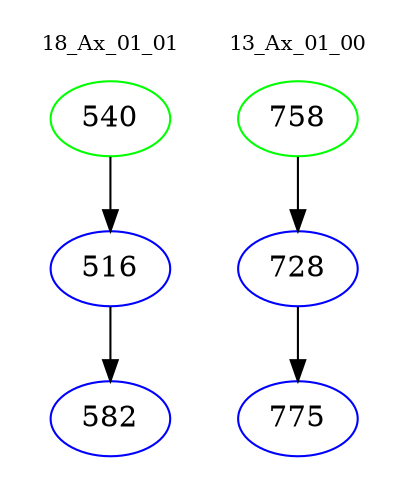 digraph{
subgraph cluster_0 {
color = white
label = "18_Ax_01_01";
fontsize=10;
T0_540 [label="540", color="green"]
T0_540 -> T0_516 [color="black"]
T0_516 [label="516", color="blue"]
T0_516 -> T0_582 [color="black"]
T0_582 [label="582", color="blue"]
}
subgraph cluster_1 {
color = white
label = "13_Ax_01_00";
fontsize=10;
T1_758 [label="758", color="green"]
T1_758 -> T1_728 [color="black"]
T1_728 [label="728", color="blue"]
T1_728 -> T1_775 [color="black"]
T1_775 [label="775", color="blue"]
}
}
